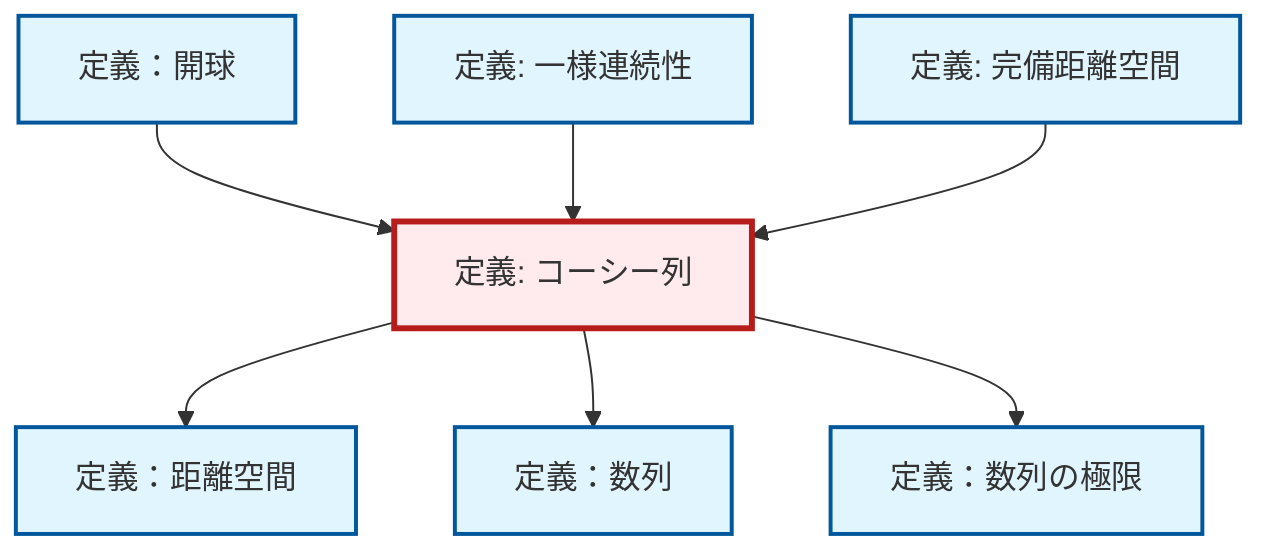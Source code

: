 graph TD
    classDef definition fill:#e1f5fe,stroke:#01579b,stroke-width:2px
    classDef theorem fill:#f3e5f5,stroke:#4a148c,stroke-width:2px
    classDef axiom fill:#fff3e0,stroke:#e65100,stroke-width:2px
    classDef example fill:#e8f5e9,stroke:#1b5e20,stroke-width:2px
    classDef current fill:#ffebee,stroke:#b71c1c,stroke-width:3px
    def-open-ball["定義：開球"]:::definition
    def-sequence["定義：数列"]:::definition
    def-limit["定義：数列の極限"]:::definition
    def-cauchy-sequence["定義: コーシー列"]:::definition
    def-metric-space["定義：距離空間"]:::definition
    def-complete-metric-space["定義: 完備距離空間"]:::definition
    def-uniform-continuity["定義: 一様連続性"]:::definition
    def-open-ball --> def-cauchy-sequence
    def-cauchy-sequence --> def-metric-space
    def-cauchy-sequence --> def-sequence
    def-uniform-continuity --> def-cauchy-sequence
    def-complete-metric-space --> def-cauchy-sequence
    def-cauchy-sequence --> def-limit
    class def-cauchy-sequence current